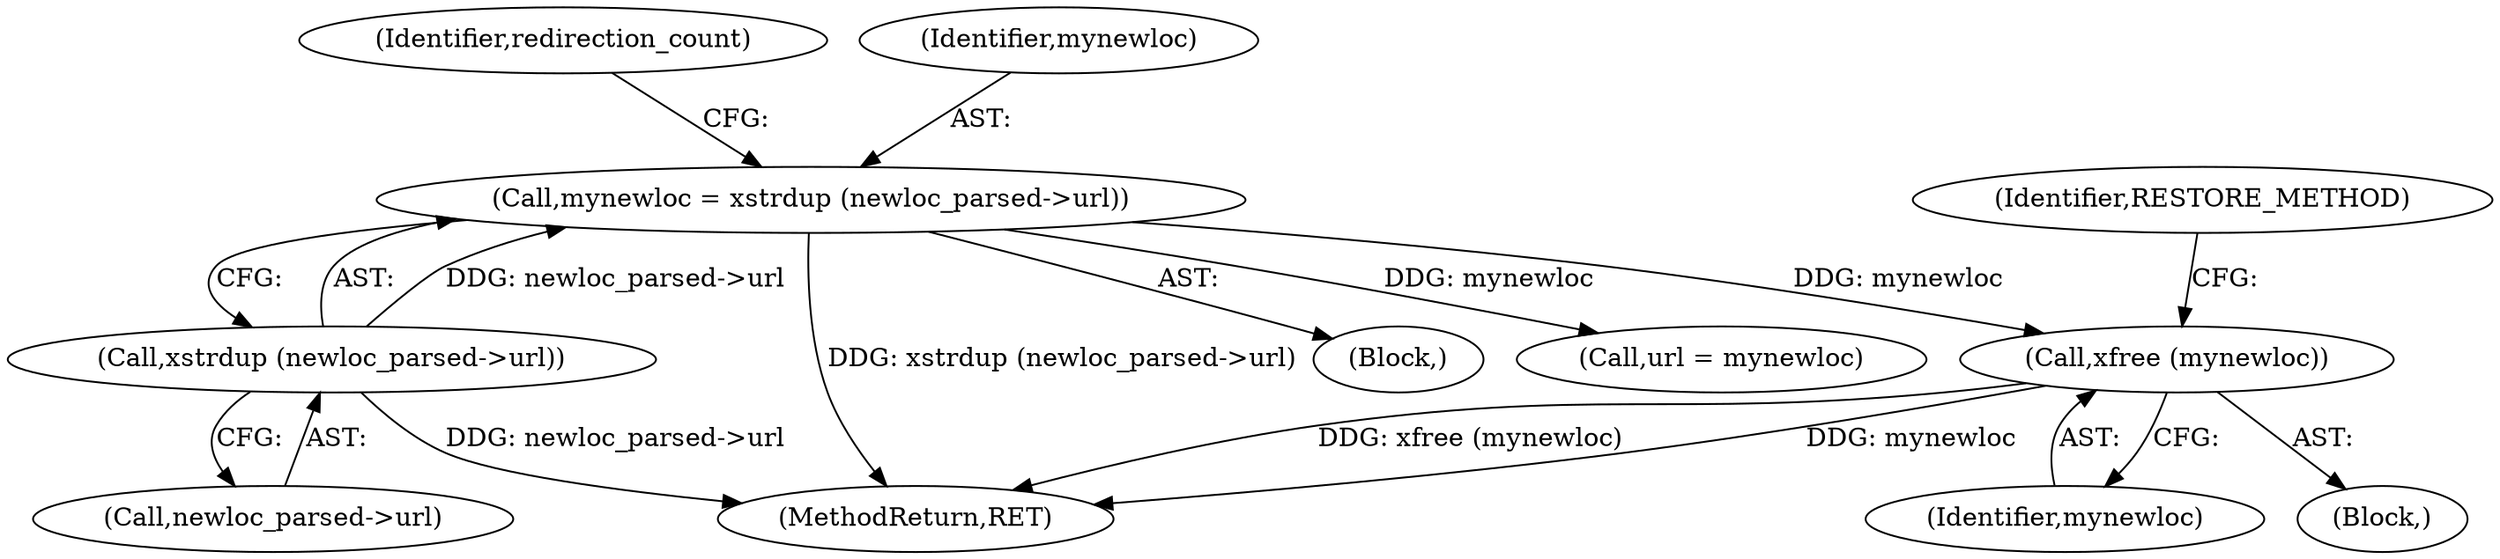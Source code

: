 digraph "0_savannah_e996e322ffd42aaa051602da182d03178d0f13e1_0@API" {
"1000515" [label="(Call,xfree (mynewloc))"];
"1000483" [label="(Call,mynewloc = xstrdup (newloc_parsed->url))"];
"1000485" [label="(Call,xstrdup (newloc_parsed->url))"];
"1000492" [label="(Identifier,redirection_count)"];
"1000710" [label="(MethodReturn,RET)"];
"1000496" [label="(Block,)"];
"1000399" [label="(Block,)"];
"1000515" [label="(Call,xfree (mynewloc))"];
"1000484" [label="(Identifier,mynewloc)"];
"1000486" [label="(Call,newloc_parsed->url)"];
"1000517" [label="(Identifier,RESTORE_METHOD)"];
"1000524" [label="(Call,url = mynewloc)"];
"1000516" [label="(Identifier,mynewloc)"];
"1000483" [label="(Call,mynewloc = xstrdup (newloc_parsed->url))"];
"1000485" [label="(Call,xstrdup (newloc_parsed->url))"];
"1000515" -> "1000496"  [label="AST: "];
"1000515" -> "1000516"  [label="CFG: "];
"1000516" -> "1000515"  [label="AST: "];
"1000517" -> "1000515"  [label="CFG: "];
"1000515" -> "1000710"  [label="DDG: xfree (mynewloc)"];
"1000515" -> "1000710"  [label="DDG: mynewloc"];
"1000483" -> "1000515"  [label="DDG: mynewloc"];
"1000483" -> "1000399"  [label="AST: "];
"1000483" -> "1000485"  [label="CFG: "];
"1000484" -> "1000483"  [label="AST: "];
"1000485" -> "1000483"  [label="AST: "];
"1000492" -> "1000483"  [label="CFG: "];
"1000483" -> "1000710"  [label="DDG: xstrdup (newloc_parsed->url)"];
"1000485" -> "1000483"  [label="DDG: newloc_parsed->url"];
"1000483" -> "1000524"  [label="DDG: mynewloc"];
"1000485" -> "1000486"  [label="CFG: "];
"1000486" -> "1000485"  [label="AST: "];
"1000485" -> "1000710"  [label="DDG: newloc_parsed->url"];
}
